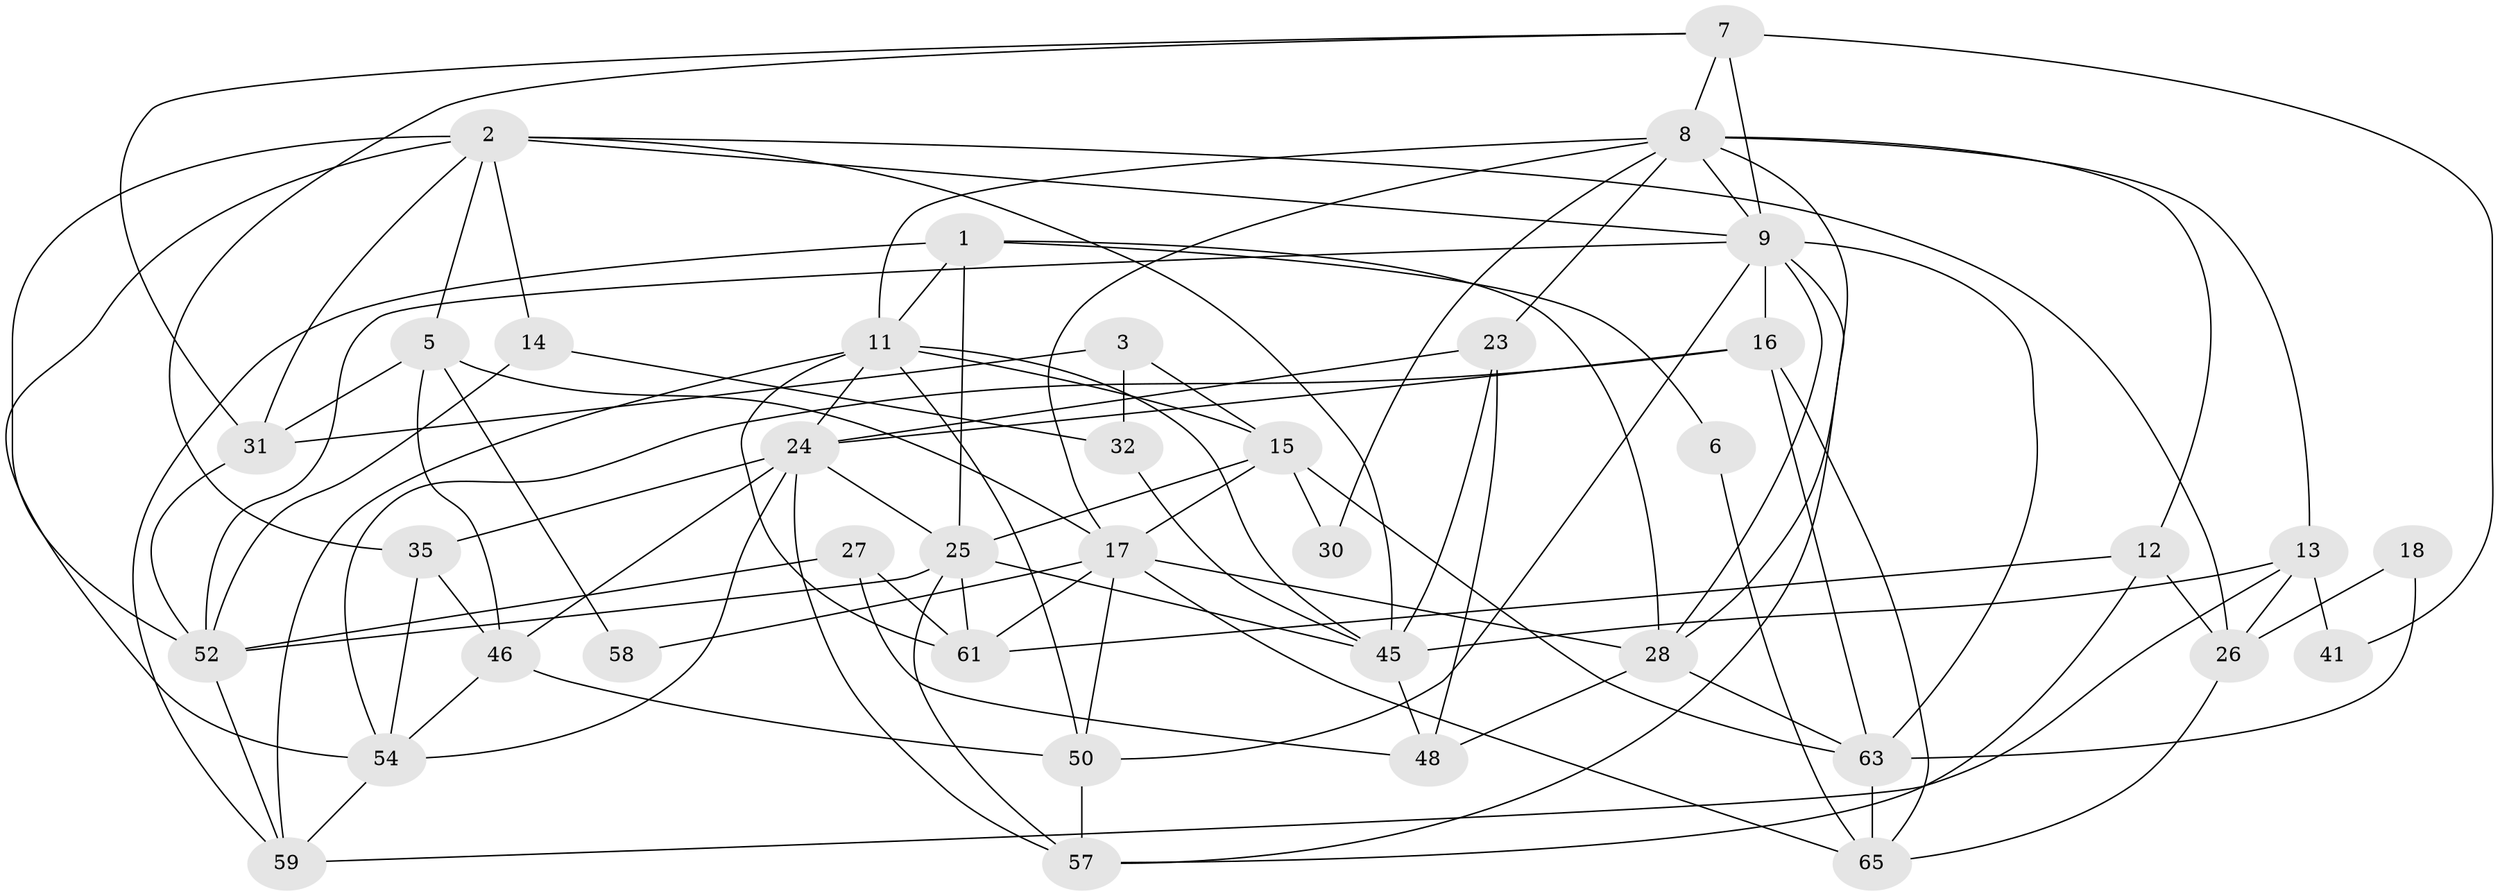 // original degree distribution, {2: 0.13636363636363635, 4: 0.22727272727272727, 3: 0.24242424242424243, 5: 0.30303030303030304, 6: 0.06060606060606061, 7: 0.030303030303030304}
// Generated by graph-tools (version 1.1) at 2025/18/03/04/25 18:18:36]
// undirected, 39 vertices, 99 edges
graph export_dot {
graph [start="1"]
  node [color=gray90,style=filled];
  1 [super="+4"];
  2 [super="+10+19+43"];
  3;
  5;
  6;
  7 [super="+38"];
  8 [super="+40+22"];
  9 [super="+44+21"];
  11 [super="+42"];
  12 [super="+37"];
  13 [super="+56"];
  14;
  15 [super="+60"];
  16 [super="+20+49"];
  17 [super="+62+36"];
  18;
  23;
  24 [super="+33"];
  25 [super="+51+29"];
  26;
  27;
  28 [super="+34"];
  30;
  31;
  32;
  35 [super="+55"];
  41;
  45 [super="+47"];
  46;
  48 [super="+64"];
  50;
  52;
  54;
  57;
  58;
  59;
  61;
  63;
  65;
  1 -- 6;
  1 -- 59;
  1 -- 11;
  1 -- 28;
  1 -- 25;
  2 -- 5;
  2 -- 52;
  2 -- 54;
  2 -- 26;
  2 -- 14;
  2 -- 31;
  2 -- 9;
  2 -- 45;
  3 -- 31;
  3 -- 32;
  3 -- 15;
  5 -- 46;
  5 -- 31;
  5 -- 58;
  5 -- 17;
  6 -- 65;
  7 -- 9 [weight=2];
  7 -- 41;
  7 -- 35;
  7 -- 31;
  7 -- 8;
  8 -- 23;
  8 -- 13;
  8 -- 12 [weight=2];
  8 -- 17;
  8 -- 9;
  8 -- 11;
  8 -- 28;
  8 -- 30;
  9 -- 16 [weight=3];
  9 -- 28;
  9 -- 63;
  9 -- 50;
  9 -- 52;
  9 -- 57;
  11 -- 59;
  11 -- 61;
  11 -- 50;
  11 -- 24;
  11 -- 45;
  11 -- 15;
  12 -- 61;
  12 -- 57;
  12 -- 26;
  13 -- 45;
  13 -- 41;
  13 -- 26;
  13 -- 59;
  14 -- 52;
  14 -- 32;
  15 -- 63;
  15 -- 17;
  15 -- 25;
  15 -- 30;
  16 -- 63;
  16 -- 65;
  16 -- 24;
  16 -- 54;
  17 -- 61;
  17 -- 58;
  17 -- 65;
  17 -- 28;
  17 -- 50;
  18 -- 63;
  18 -- 26;
  23 -- 45;
  23 -- 48;
  23 -- 24;
  24 -- 46;
  24 -- 35;
  24 -- 54;
  24 -- 57;
  24 -- 25 [weight=2];
  25 -- 45;
  25 -- 52;
  25 -- 57;
  25 -- 61;
  26 -- 65;
  27 -- 52;
  27 -- 61;
  27 -- 48;
  28 -- 63;
  28 -- 48;
  31 -- 52;
  32 -- 45;
  35 -- 46;
  35 -- 54;
  45 -- 48;
  46 -- 54;
  46 -- 50;
  50 -- 57;
  52 -- 59;
  54 -- 59;
  63 -- 65;
}
